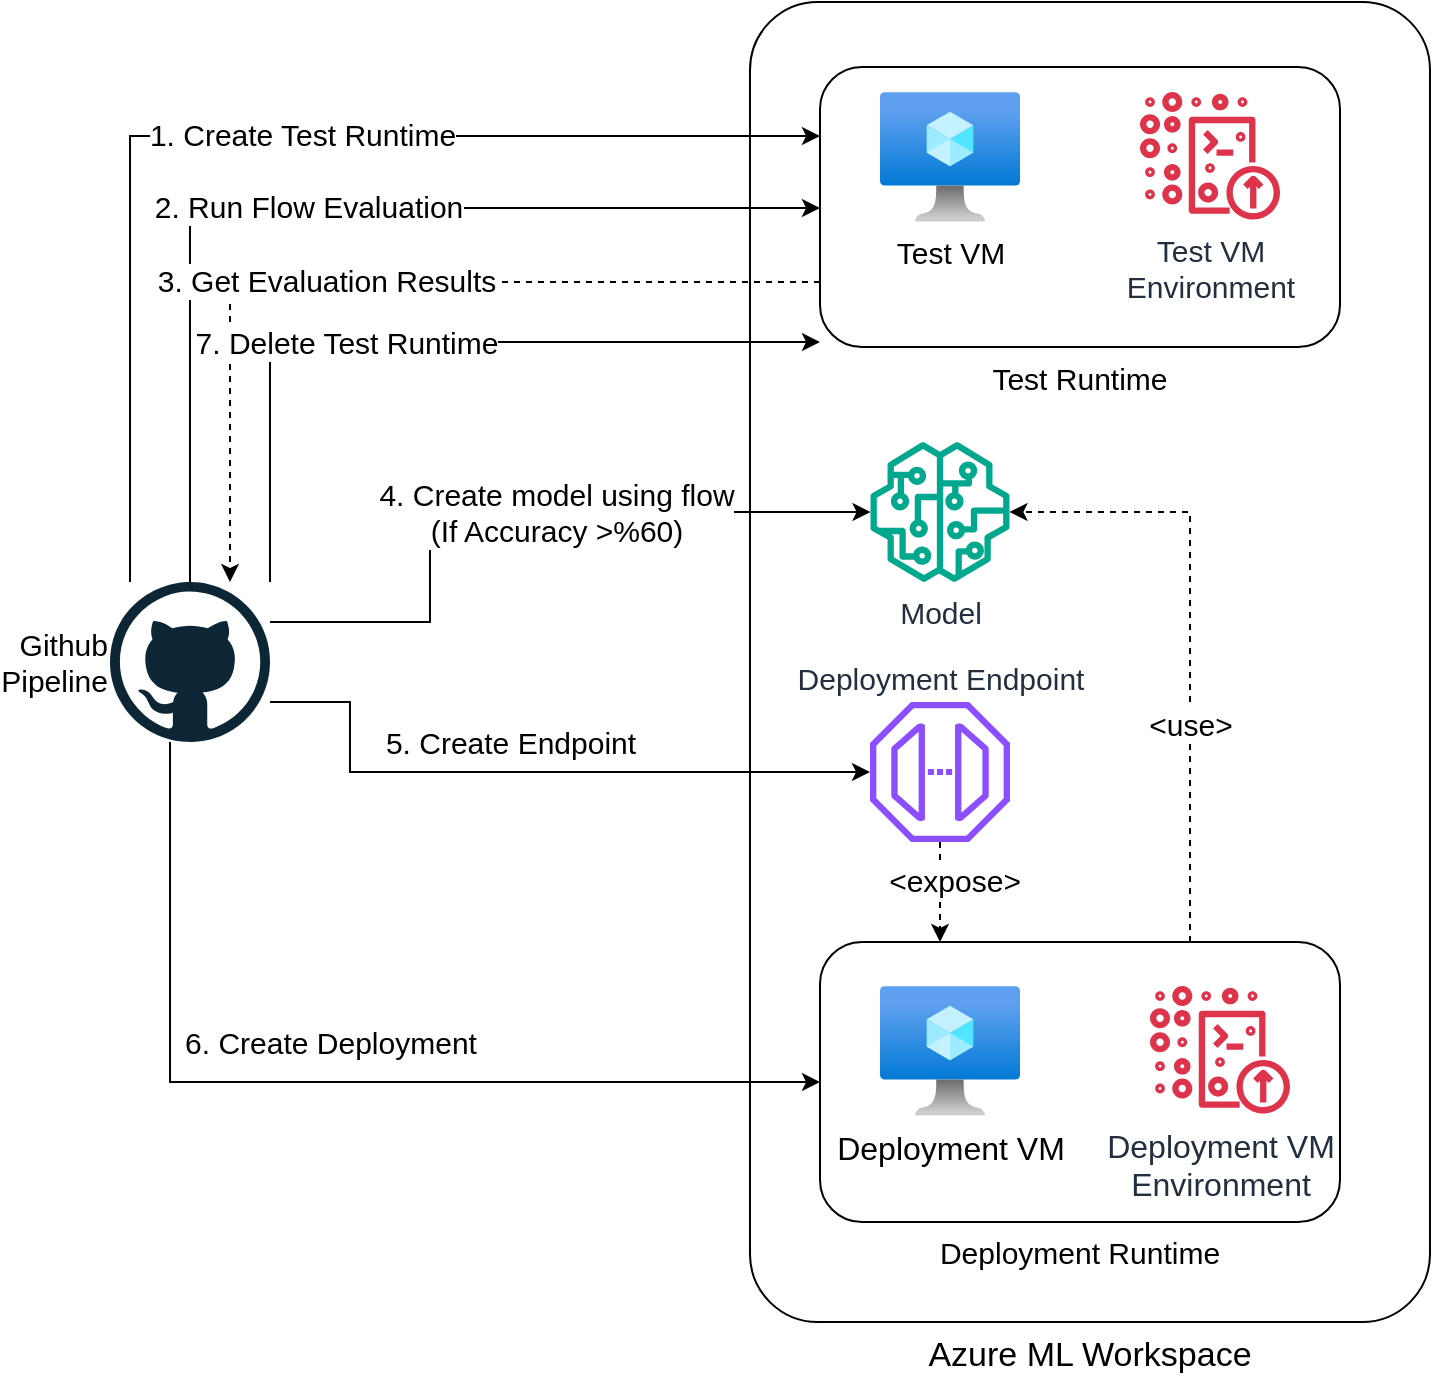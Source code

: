 <mxfile version="16.1.2" type="device"><diagram name="Page-1" id="J1ulzrVN8QK7nklARanK"><mxGraphModel dx="1296" dy="1065" grid="1" gridSize="10" guides="1" tooltips="1" connect="1" arrows="1" fold="1" page="1" pageScale="1" pageWidth="827" pageHeight="1169" math="0" shadow="0"><root><mxCell id="0"/><mxCell id="1" parent="0"/><mxCell id="mPcV5KLfGnNKVoKbEEDN-49" value="&lt;font style=&quot;font-size: 17px;&quot;&gt;Azure ML Workspace&lt;/font&gt;" style="rounded=1;whiteSpace=wrap;html=1;fillStyle=hatch;verticalAlign=top;labelPosition=center;verticalLabelPosition=bottom;align=center;fontSize=17;arcSize=10;" parent="1" vertex="1"><mxGeometry x="400" y="80" width="340" height="660" as="geometry"/></mxCell><mxCell id="mPcV5KLfGnNKVoKbEEDN-50" value="&lt;font style=&quot;font-size: 15px;&quot;&gt;Test Runtime&lt;/font&gt;" style="rounded=1;whiteSpace=wrap;html=1;fillStyle=hatch;fontSize=15;verticalAlign=top;labelPosition=center;verticalLabelPosition=bottom;align=center;" parent="1" vertex="1"><mxGeometry x="435" y="112.5" width="260" height="140" as="geometry"/></mxCell><mxCell id="mPcV5KLfGnNKVoKbEEDN-97" style="edgeStyle=orthogonalEdgeStyle;rounded=0;orthogonalLoop=1;jettySize=auto;html=1;dashed=1;fontSize=15;" parent="1" source="mPcV5KLfGnNKVoKbEEDN-33" target="mPcV5KLfGnNKVoKbEEDN-11" edge="1"><mxGeometry relative="1" as="geometry"><Array as="points"><mxPoint x="620" y="335"/></Array></mxGeometry></mxCell><mxCell id="mPcV5KLfGnNKVoKbEEDN-98" value="&lt;font style=&quot;font-size: 15px&quot;&gt;&amp;lt;use&amp;gt;&lt;/font&gt;" style="edgeLabel;html=1;align=center;verticalAlign=middle;resizable=0;points=[];fontSize=15;" parent="mPcV5KLfGnNKVoKbEEDN-97" vertex="1" connectable="0"><mxGeometry x="-0.127" y="3" relative="1" as="geometry"><mxPoint x="3" y="24" as="offset"/></mxGeometry></mxCell><mxCell id="mPcV5KLfGnNKVoKbEEDN-33" value="Deployment Runtime" style="rounded=1;whiteSpace=wrap;html=1;fillStyle=hatch;fontSize=15;verticalAlign=top;labelPosition=center;verticalLabelPosition=bottom;align=center;" parent="1" vertex="1"><mxGeometry x="435" y="550" width="260" height="140" as="geometry"/></mxCell><mxCell id="mPcV5KLfGnNKVoKbEEDN-99" style="edgeStyle=orthogonalEdgeStyle;rounded=0;orthogonalLoop=1;jettySize=auto;html=1;dashed=1;" parent="1" source="mPcV5KLfGnNKVoKbEEDN-2" target="mPcV5KLfGnNKVoKbEEDN-33" edge="1"><mxGeometry relative="1" as="geometry"><Array as="points"><mxPoint x="570" y="565"/><mxPoint x="570" y="565"/></Array></mxGeometry></mxCell><mxCell id="mPcV5KLfGnNKVoKbEEDN-100" value="&amp;lt;expose&amp;gt;" style="edgeLabel;html=1;align=center;verticalAlign=middle;resizable=0;points=[];fontSize=15;" parent="mPcV5KLfGnNKVoKbEEDN-99" vertex="1" connectable="0"><mxGeometry x="-0.233" y="1" relative="1" as="geometry"><mxPoint x="6" as="offset"/></mxGeometry></mxCell><mxCell id="mPcV5KLfGnNKVoKbEEDN-2" value="Deployment Endpoint" style="sketch=0;outlineConnect=0;fontColor=#232F3E;gradientColor=none;fillColor=#8C4FFF;strokeColor=none;dashed=0;verticalLabelPosition=top;verticalAlign=bottom;align=center;html=1;fontSize=15;fontStyle=0;aspect=fixed;pointerEvents=1;shape=mxgraph.aws4.endpoint;labelPosition=center;" parent="1" vertex="1"><mxGeometry x="460" y="430" width="70" height="70" as="geometry"/></mxCell><mxCell id="mPcV5KLfGnNKVoKbEEDN-11" value="Model&lt;br&gt;" style="sketch=0;outlineConnect=0;fontColor=#232F3E;gradientColor=none;fillColor=#01A88D;strokeColor=none;dashed=0;verticalLabelPosition=bottom;verticalAlign=top;align=center;html=1;fontSize=15;fontStyle=0;aspect=fixed;pointerEvents=1;shape=mxgraph.aws4.sagemaker_model;" parent="1" vertex="1"><mxGeometry x="460" y="300" width="70" height="70" as="geometry"/></mxCell><mxCell id="mPcV5KLfGnNKVoKbEEDN-72" style="edgeStyle=orthogonalEdgeStyle;rounded=0;orthogonalLoop=1;jettySize=auto;html=1;fontSize=15;" parent="1" source="mPcV5KLfGnNKVoKbEEDN-89" target="mPcV5KLfGnNKVoKbEEDN-11" edge="1"><mxGeometry relative="1" as="geometry"><mxPoint x="319" y="270" as="sourcePoint"/><Array as="points"><mxPoint x="240" y="390"/><mxPoint x="240" y="335"/></Array></mxGeometry></mxCell><mxCell id="mPcV5KLfGnNKVoKbEEDN-73" value="4. Create model using flow &lt;br&gt;(If Accuracy &amp;gt;%60)" style="edgeLabel;html=1;align=center;verticalAlign=middle;resizable=0;points=[];fontSize=15;" parent="mPcV5KLfGnNKVoKbEEDN-72" vertex="1" connectable="0"><mxGeometry x="0.421" y="-3" relative="1" as="geometry"><mxPoint x="-55" y="-3" as="offset"/></mxGeometry></mxCell><mxCell id="mPcV5KLfGnNKVoKbEEDN-78" style="edgeStyle=orthogonalEdgeStyle;rounded=0;orthogonalLoop=1;jettySize=auto;html=1;fontSize=15;" parent="1" source="mPcV5KLfGnNKVoKbEEDN-89" target="mPcV5KLfGnNKVoKbEEDN-33" edge="1"><mxGeometry relative="1" as="geometry"><mxPoint x="269" y="270" as="sourcePoint"/><Array as="points"><mxPoint x="110" y="620"/></Array></mxGeometry></mxCell><mxCell id="mPcV5KLfGnNKVoKbEEDN-79" value="6. Create Deployment" style="edgeLabel;html=1;align=center;verticalAlign=middle;resizable=0;points=[];fontSize=15;" parent="mPcV5KLfGnNKVoKbEEDN-78" vertex="1" connectable="0"><mxGeometry x="0.61" y="-1" relative="1" as="geometry"><mxPoint x="-149" y="-21" as="offset"/></mxGeometry></mxCell><mxCell id="mPcV5KLfGnNKVoKbEEDN-32" value="Deployment VM" style="image;aspect=fixed;html=1;points=[];align=center;fontSize=16;image=img/lib/azure2/compute/Virtual_Machine.svg;" parent="1" vertex="1"><mxGeometry x="465" y="572.0" width="70" height="64.92" as="geometry"/></mxCell><mxCell id="mPcV5KLfGnNKVoKbEEDN-59" style="edgeStyle=orthogonalEdgeStyle;rounded=0;orthogonalLoop=1;jettySize=auto;html=1;fontSize=15;" parent="1" edge="1" target="mPcV5KLfGnNKVoKbEEDN-50" source="mPcV5KLfGnNKVoKbEEDN-89"><mxGeometry relative="1" as="geometry"><mxPoint x="340.99" y="225.26" as="sourcePoint"/><mxPoint x="600" y="170" as="targetPoint"/><Array as="points"><mxPoint x="120" y="183"/></Array></mxGeometry></mxCell><mxCell id="mPcV5KLfGnNKVoKbEEDN-61" value="2. Run Flow Evaluation" style="edgeLabel;html=1;align=center;verticalAlign=middle;resizable=0;points=[];fontSize=15;" parent="mPcV5KLfGnNKVoKbEEDN-59" vertex="1" connectable="0"><mxGeometry x="-0.029" y="2" relative="1" as="geometry"><mxPoint x="2" y="1" as="offset"/></mxGeometry></mxCell><mxCell id="mPcV5KLfGnNKVoKbEEDN-62" style="edgeStyle=orthogonalEdgeStyle;rounded=0;orthogonalLoop=1;jettySize=auto;html=1;fontSize=15;dashed=1;" parent="1" source="mPcV5KLfGnNKVoKbEEDN-50" edge="1" target="mPcV5KLfGnNKVoKbEEDN-89"><mxGeometry relative="1" as="geometry"><mxPoint x="341" y="251" as="targetPoint"/><mxPoint x="600" y="196" as="sourcePoint"/><Array as="points"><mxPoint x="140" y="220"/></Array></mxGeometry></mxCell><mxCell id="mPcV5KLfGnNKVoKbEEDN-63" value="3. Get Evaluation Results" style="edgeLabel;html=1;align=center;verticalAlign=middle;resizable=0;points=[];fontSize=15;" parent="mPcV5KLfGnNKVoKbEEDN-62" vertex="1" connectable="0"><mxGeometry x="0.032" relative="1" as="geometry"><mxPoint x="-18" y="-1" as="offset"/></mxGeometry></mxCell><mxCell id="mPcV5KLfGnNKVoKbEEDN-74" style="edgeStyle=orthogonalEdgeStyle;rounded=0;orthogonalLoop=1;jettySize=auto;html=1;fontSize=15;" parent="1" source="mPcV5KLfGnNKVoKbEEDN-89" target="mPcV5KLfGnNKVoKbEEDN-2" edge="1"><mxGeometry relative="1" as="geometry"><mxPoint x="294" y="270" as="sourcePoint"/><mxPoint x="610" y="540" as="targetPoint"/><Array as="points"><mxPoint x="200" y="430"/><mxPoint x="200" y="465"/></Array></mxGeometry></mxCell><mxCell id="mPcV5KLfGnNKVoKbEEDN-75" value="5. Create Endpoint" style="edgeLabel;html=1;align=center;verticalAlign=middle;resizable=0;points=[];fontSize=15;" parent="mPcV5KLfGnNKVoKbEEDN-74" vertex="1" connectable="0"><mxGeometry x="-0.179" relative="1" as="geometry"><mxPoint x="17" y="-15" as="offset"/></mxGeometry></mxCell><mxCell id="mPcV5KLfGnNKVoKbEEDN-89" value="&lt;font style=&quot;font-size: 15px&quot;&gt;Github &lt;br&gt;Pipeline&lt;/font&gt;" style="dashed=0;outlineConnect=0;html=1;align=right;labelPosition=left;verticalLabelPosition=middle;verticalAlign=middle;shape=mxgraph.weblogos.github;fontSize=15;aspect=fixed;" parent="1" vertex="1"><mxGeometry x="80" y="370" width="80" height="80" as="geometry"/></mxCell><mxCell id="mPcV5KLfGnNKVoKbEEDN-92" value="Deployment VM &lt;br style=&quot;font-size: 16px;&quot;&gt;Environment" style="sketch=0;outlineConnect=0;fontColor=#232F3E;gradientColor=none;fillColor=#DD344C;strokeColor=none;dashed=0;verticalLabelPosition=bottom;verticalAlign=top;align=center;html=1;fontSize=16;fontStyle=0;aspect=fixed;pointerEvents=1;shape=mxgraph.aws4.development_environment;" parent="1" vertex="1"><mxGeometry x="600" y="572.0" width="70" height="63.72" as="geometry"/></mxCell><mxCell id="mPcV5KLfGnNKVoKbEEDN-101" value="" style="endArrow=classic;html=1;rounded=0;edgeStyle=orthogonalEdgeStyle;" parent="1" source="mPcV5KLfGnNKVoKbEEDN-89" target="mPcV5KLfGnNKVoKbEEDN-50" edge="1"><mxGeometry width="50" height="50" relative="1" as="geometry"><mxPoint x="580" y="300" as="sourcePoint"/><mxPoint x="600" y="143" as="targetPoint"/><Array as="points"><mxPoint x="90" y="147"/></Array></mxGeometry></mxCell><mxCell id="mPcV5KLfGnNKVoKbEEDN-102" value="1. Create Test Runtime" style="edgeLabel;html=1;align=center;verticalAlign=middle;resizable=0;points=[];fontSize=15;" parent="mPcV5KLfGnNKVoKbEEDN-101" vertex="1" connectable="0"><mxGeometry x="0.044" y="1" relative="1" as="geometry"><mxPoint x="12" as="offset"/></mxGeometry></mxCell><mxCell id="mPcV5KLfGnNKVoKbEEDN-103" value="" style="endArrow=classic;html=1;rounded=0;edgeStyle=orthogonalEdgeStyle;" parent="1" source="mPcV5KLfGnNKVoKbEEDN-89" target="mPcV5KLfGnNKVoKbEEDN-50" edge="1"><mxGeometry width="50" height="50" relative="1" as="geometry"><mxPoint x="580" y="400" as="sourcePoint"/><mxPoint x="600" y="220" as="targetPoint"/><Array as="points"><mxPoint x="160" y="250"/></Array></mxGeometry></mxCell><mxCell id="mPcV5KLfGnNKVoKbEEDN-104" value="7. Delete Test Runtime" style="edgeLabel;html=1;align=center;verticalAlign=middle;resizable=0;points=[];fontSize=15;" parent="mPcV5KLfGnNKVoKbEEDN-103" vertex="1" connectable="0"><mxGeometry x="0.003" y="-1" relative="1" as="geometry"><mxPoint x="-40" y="-1" as="offset"/></mxGeometry></mxCell><mxCell id="mPcV5KLfGnNKVoKbEEDN-56" style="edgeStyle=orthogonalEdgeStyle;rounded=0;orthogonalLoop=1;jettySize=auto;html=1;exitX=0;exitY=0.5;exitDx=0;exitDy=0;entryX=0;entryY=0.5;entryDx=0;entryDy=0;fontSize=15;" parent="1" source="mPcV5KLfGnNKVoKbEEDN-50" target="mPcV5KLfGnNKVoKbEEDN-50" edge="1"><mxGeometry relative="1" as="geometry"/></mxCell><mxCell id="mPcV5KLfGnNKVoKbEEDN-25" value="Test VM &lt;br&gt;Environment" style="sketch=0;outlineConnect=0;fontColor=#232F3E;gradientColor=none;fillColor=#DD344C;strokeColor=none;dashed=0;verticalLabelPosition=bottom;verticalAlign=top;align=center;html=1;fontSize=15;fontStyle=0;aspect=fixed;pointerEvents=1;shape=mxgraph.aws4.development_environment;" parent="1" vertex="1"><mxGeometry x="595" y="125" width="70" height="63.72" as="geometry"/></mxCell><mxCell id="mPcV5KLfGnNKVoKbEEDN-18" value="Test VM" style="image;aspect=fixed;html=1;points=[];align=center;fontSize=15;image=img/lib/azure2/compute/Virtual_Machine.svg;" parent="1" vertex="1"><mxGeometry x="465" y="125" width="70" height="64.93" as="geometry"/></mxCell></root></mxGraphModel></diagram></mxfile>